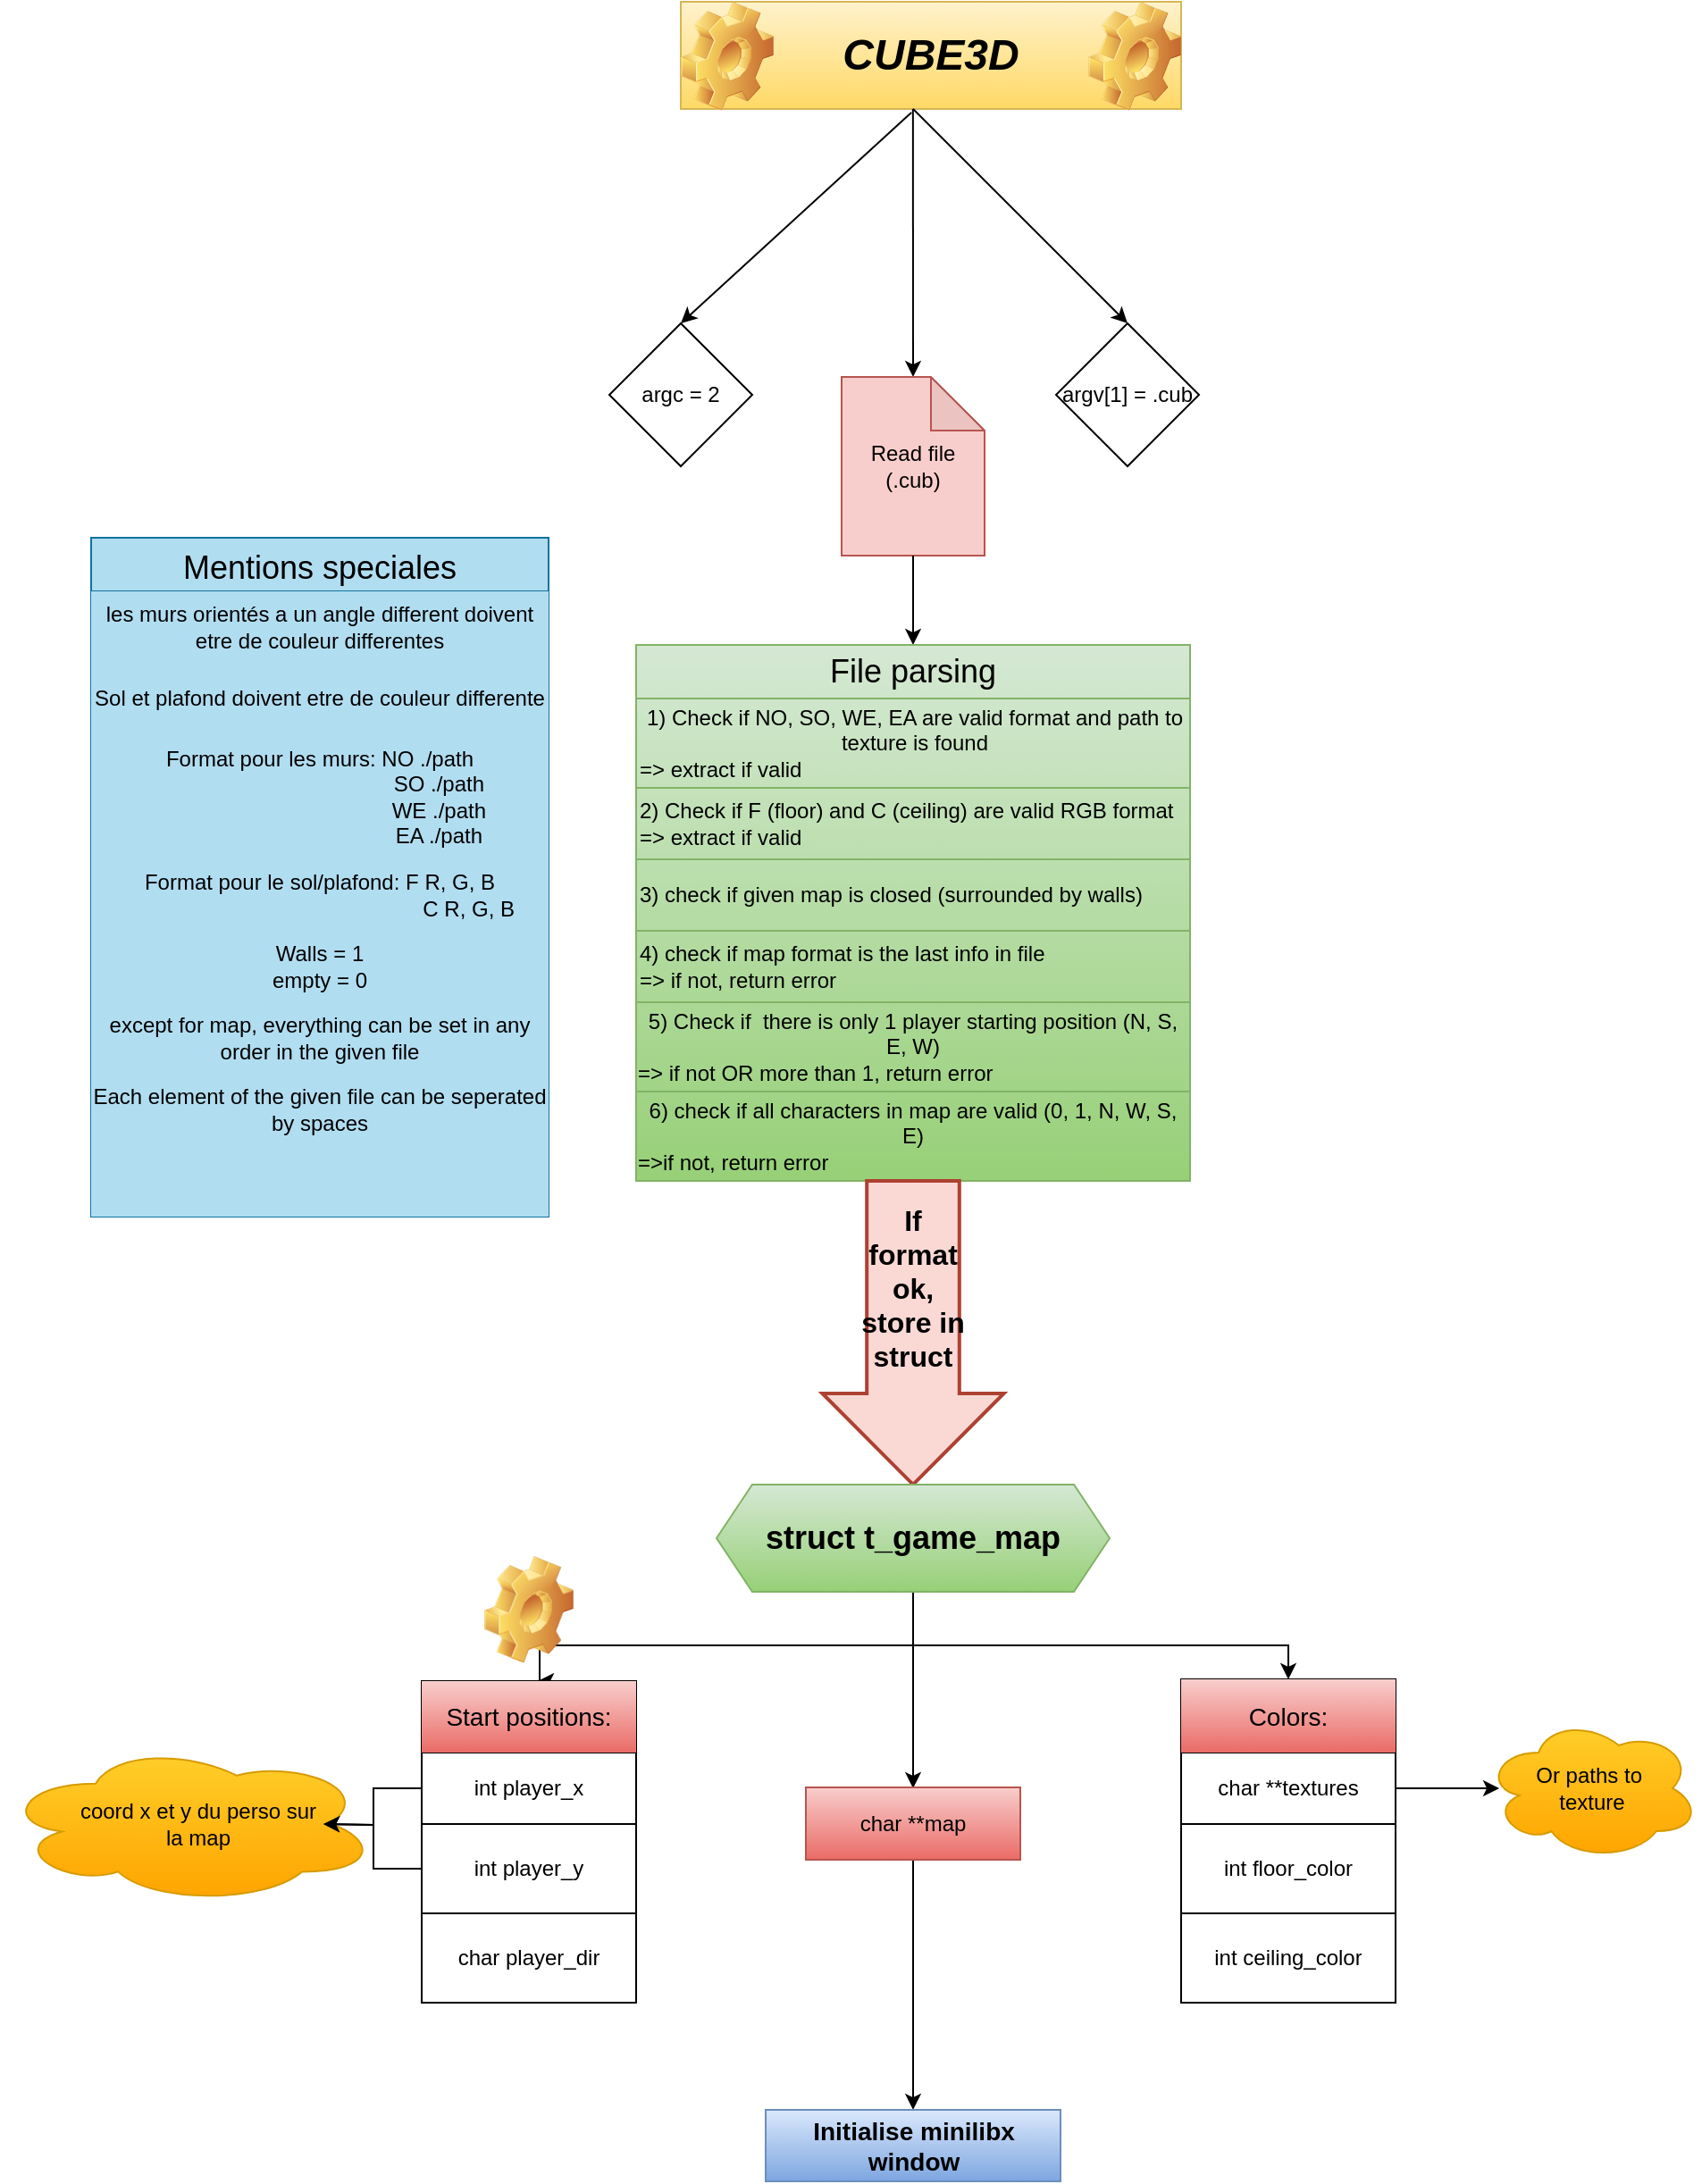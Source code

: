 <mxfile version="24.7.17">
  <diagram id="C5RBs43oDa-KdzZeNtuy" name="Page-1">
    <mxGraphModel dx="1610" dy="772" grid="1" gridSize="10" guides="1" tooltips="1" connect="1" arrows="1" fold="1" page="1" pageScale="1" pageWidth="827" pageHeight="1169" math="0" shadow="0">
      <root>
        <mxCell id="WIyWlLk6GJQsqaUBKTNV-0" />
        <mxCell id="WIyWlLk6GJQsqaUBKTNV-1" parent="WIyWlLk6GJQsqaUBKTNV-0" />
        <mxCell id="OwLBfhKMYD_WV79u5KOc-154" value="" style="ellipse;shape=cloud;whiteSpace=wrap;html=1;fillColor=#ffcd28;gradientColor=#ffa500;strokeColor=#d79b00;" vertex="1" parent="WIyWlLk6GJQsqaUBKTNV-1">
          <mxGeometry x="-110" y="1014.88" width="210" height="89.76" as="geometry" />
        </mxCell>
        <mxCell id="OwLBfhKMYD_WV79u5KOc-5" value="&lt;b&gt;&lt;font style=&quot;font-size: 24px;&quot;&gt;&lt;i&gt;CUBE3D&lt;/i&gt;&lt;/font&gt;&lt;/b&gt;" style="text;html=1;align=center;verticalAlign=middle;whiteSpace=wrap;rounded=0;fillColor=#fff2cc;strokeColor=#d6b656;gradientColor=#ffd966;" vertex="1" parent="WIyWlLk6GJQsqaUBKTNV-1">
          <mxGeometry x="270" y="40" width="280" height="60" as="geometry" />
        </mxCell>
        <mxCell id="OwLBfhKMYD_WV79u5KOc-6" value="" style="shape=image;html=1;verticalLabelPosition=bottom;verticalAlign=top;imageAspect=1;aspect=fixed;image=img/clipart/Gear_128x128.png" vertex="1" parent="WIyWlLk6GJQsqaUBKTNV-1">
          <mxGeometry x="270" y="40" width="52" height="61" as="geometry" />
        </mxCell>
        <mxCell id="OwLBfhKMYD_WV79u5KOc-7" value="" style="shape=image;html=1;verticalLabelPosition=bottom;verticalAlign=top;imageAspect=1;aspect=fixed;image=img/clipart/Gear_128x128.png" vertex="1" parent="WIyWlLk6GJQsqaUBKTNV-1">
          <mxGeometry x="498" y="40" width="52" height="61" as="geometry" />
        </mxCell>
        <mxCell id="OwLBfhKMYD_WV79u5KOc-13" value="" style="endArrow=classic;html=1;rounded=0;exitX=0.461;exitY=1.033;exitDx=0;exitDy=0;entryX=0.5;entryY=0;entryDx=0;entryDy=0;exitPerimeter=0;" edge="1" parent="WIyWlLk6GJQsqaUBKTNV-1" source="OwLBfhKMYD_WV79u5KOc-5" target="OwLBfhKMYD_WV79u5KOc-15">
          <mxGeometry width="50" height="50" relative="1" as="geometry">
            <mxPoint x="400" y="170" as="sourcePoint" />
            <mxPoint x="267" y="220" as="targetPoint" />
          </mxGeometry>
        </mxCell>
        <mxCell id="OwLBfhKMYD_WV79u5KOc-15" value="argc = 2" style="rhombus;whiteSpace=wrap;html=1;" vertex="1" parent="WIyWlLk6GJQsqaUBKTNV-1">
          <mxGeometry x="230" y="220" width="80" height="80" as="geometry" />
        </mxCell>
        <mxCell id="OwLBfhKMYD_WV79u5KOc-17" value="argv[1] = .cub" style="rhombus;whiteSpace=wrap;html=1;" vertex="1" parent="WIyWlLk6GJQsqaUBKTNV-1">
          <mxGeometry x="480" y="220" width="80" height="80" as="geometry" />
        </mxCell>
        <mxCell id="OwLBfhKMYD_WV79u5KOc-18" value="" style="endArrow=classic;html=1;rounded=0;exitX=0.464;exitY=1;exitDx=0;exitDy=0;entryX=0.5;entryY=0;entryDx=0;entryDy=0;exitPerimeter=0;" edge="1" parent="WIyWlLk6GJQsqaUBKTNV-1" source="OwLBfhKMYD_WV79u5KOc-5">
          <mxGeometry width="50" height="50" relative="1" as="geometry">
            <mxPoint x="400" y="170" as="sourcePoint" />
            <mxPoint x="400" y="250" as="targetPoint" />
          </mxGeometry>
        </mxCell>
        <mxCell id="OwLBfhKMYD_WV79u5KOc-19" value="" style="endArrow=classic;html=1;rounded=0;entryX=0.5;entryY=0;entryDx=0;entryDy=0;" edge="1" parent="WIyWlLk6GJQsqaUBKTNV-1" target="OwLBfhKMYD_WV79u5KOc-17">
          <mxGeometry width="50" height="50" relative="1" as="geometry">
            <mxPoint x="400" y="100" as="sourcePoint" />
            <mxPoint x="410" y="260" as="targetPoint" />
          </mxGeometry>
        </mxCell>
        <mxCell id="OwLBfhKMYD_WV79u5KOc-20" value="&lt;div&gt;Read file&lt;/div&gt;&lt;div&gt;(.cub)&lt;br&gt;&lt;/div&gt;" style="shape=note;whiteSpace=wrap;html=1;backgroundOutline=1;darkOpacity=0.05;fillColor=#f8cecc;strokeColor=#b85450;" vertex="1" parent="WIyWlLk6GJQsqaUBKTNV-1">
          <mxGeometry x="360" y="250" width="80" height="100" as="geometry" />
        </mxCell>
        <mxCell id="OwLBfhKMYD_WV79u5KOc-21" value="" style="endArrow=classic;html=1;rounded=0;exitX=0.5;exitY=1;exitDx=0;exitDy=0;exitPerimeter=0;" edge="1" parent="WIyWlLk6GJQsqaUBKTNV-1" source="OwLBfhKMYD_WV79u5KOc-20">
          <mxGeometry width="50" height="50" relative="1" as="geometry">
            <mxPoint x="420" y="460" as="sourcePoint" />
            <mxPoint x="400" y="400" as="targetPoint" />
          </mxGeometry>
        </mxCell>
        <mxCell id="OwLBfhKMYD_WV79u5KOc-33" value="" style="shape=table;startSize=0;container=1;collapsible=0;childLayout=tableLayout;fillColor=#d5e8d4;gradientColor=#97d077;strokeColor=#82b366;" vertex="1" parent="WIyWlLk6GJQsqaUBKTNV-1">
          <mxGeometry x="245" y="400" width="310" height="300" as="geometry" />
        </mxCell>
        <mxCell id="OwLBfhKMYD_WV79u5KOc-34" value="" style="shape=tableRow;horizontal=0;startSize=0;swimlaneHead=0;swimlaneBody=0;strokeColor=inherit;top=0;left=0;bottom=0;right=0;collapsible=0;dropTarget=0;fillColor=none;points=[[0,0.5],[1,0.5]];portConstraint=eastwest;" vertex="1" parent="OwLBfhKMYD_WV79u5KOc-33">
          <mxGeometry width="310" height="30" as="geometry" />
        </mxCell>
        <mxCell id="OwLBfhKMYD_WV79u5KOc-35" value="&lt;font style=&quot;font-size: 18px;&quot;&gt;File parsing&lt;br&gt;&lt;/font&gt;" style="shape=partialRectangle;html=1;whiteSpace=wrap;connectable=0;strokeColor=inherit;overflow=hidden;fillColor=none;top=0;left=0;bottom=0;right=0;pointerEvents=1;" vertex="1" parent="OwLBfhKMYD_WV79u5KOc-34">
          <mxGeometry width="310" height="30" as="geometry">
            <mxRectangle width="310" height="30" as="alternateBounds" />
          </mxGeometry>
        </mxCell>
        <mxCell id="OwLBfhKMYD_WV79u5KOc-36" value="" style="shape=tableRow;horizontal=0;startSize=0;swimlaneHead=0;swimlaneBody=0;strokeColor=inherit;top=0;left=0;bottom=0;right=0;collapsible=0;dropTarget=0;fillColor=none;points=[[0,0.5],[1,0.5]];portConstraint=eastwest;" vertex="1" parent="OwLBfhKMYD_WV79u5KOc-33">
          <mxGeometry y="30" width="310" height="50" as="geometry" />
        </mxCell>
        <mxCell id="OwLBfhKMYD_WV79u5KOc-37" value="&lt;div align=&quot;center&quot;&gt;1) Check if NO, SO, WE, EA are valid format and path to texture is found&lt;br&gt;&lt;/div&gt;&lt;div align=&quot;justify&quot;&gt;=&amp;gt; extract if valid&lt;br&gt;&lt;/div&gt;" style="shape=partialRectangle;html=1;whiteSpace=wrap;connectable=0;strokeColor=inherit;overflow=hidden;fillColor=none;top=0;left=0;bottom=0;right=0;pointerEvents=1;align=left;" vertex="1" parent="OwLBfhKMYD_WV79u5KOc-36">
          <mxGeometry width="310" height="50" as="geometry">
            <mxRectangle width="310" height="50" as="alternateBounds" />
          </mxGeometry>
        </mxCell>
        <mxCell id="OwLBfhKMYD_WV79u5KOc-38" value="" style="shape=tableRow;horizontal=0;startSize=0;swimlaneHead=0;swimlaneBody=0;strokeColor=inherit;top=0;left=0;bottom=0;right=0;collapsible=0;dropTarget=0;fillColor=none;points=[[0,0.5],[1,0.5]];portConstraint=eastwest;" vertex="1" parent="OwLBfhKMYD_WV79u5KOc-33">
          <mxGeometry y="80" width="310" height="40" as="geometry" />
        </mxCell>
        <mxCell id="OwLBfhKMYD_WV79u5KOc-39" value="&lt;div align=&quot;left&quot;&gt;2) Check if F (floor) and C (ceiling) are valid RGB format&lt;/div&gt;&lt;div align=&quot;left&quot;&gt;=&amp;gt; extract if valid&lt;br&gt;&lt;/div&gt;" style="shape=partialRectangle;html=1;whiteSpace=wrap;connectable=0;strokeColor=inherit;overflow=hidden;fillColor=none;top=0;left=0;bottom=0;right=0;pointerEvents=1;align=left;" vertex="1" parent="OwLBfhKMYD_WV79u5KOc-38">
          <mxGeometry width="310" height="40" as="geometry">
            <mxRectangle width="310" height="40" as="alternateBounds" />
          </mxGeometry>
        </mxCell>
        <mxCell id="OwLBfhKMYD_WV79u5KOc-40" value="" style="shape=tableRow;horizontal=0;startSize=0;swimlaneHead=0;swimlaneBody=0;strokeColor=inherit;top=0;left=0;bottom=0;right=0;collapsible=0;dropTarget=0;fillColor=none;points=[[0,0.5],[1,0.5]];portConstraint=eastwest;" vertex="1" parent="OwLBfhKMYD_WV79u5KOc-33">
          <mxGeometry y="120" width="310" height="40" as="geometry" />
        </mxCell>
        <mxCell id="OwLBfhKMYD_WV79u5KOc-41" value="&lt;div align=&quot;left&quot;&gt;3) check if given map is closed (surrounded by walls)&lt;br&gt;&lt;/div&gt;" style="shape=partialRectangle;html=1;whiteSpace=wrap;connectable=0;strokeColor=inherit;overflow=hidden;fillColor=none;top=0;left=0;bottom=0;right=0;pointerEvents=1;align=left;" vertex="1" parent="OwLBfhKMYD_WV79u5KOc-40">
          <mxGeometry width="310" height="40" as="geometry">
            <mxRectangle width="310" height="40" as="alternateBounds" />
          </mxGeometry>
        </mxCell>
        <mxCell id="OwLBfhKMYD_WV79u5KOc-42" value="" style="shape=tableRow;horizontal=0;startSize=0;swimlaneHead=0;swimlaneBody=0;strokeColor=inherit;top=0;left=0;bottom=0;right=0;collapsible=0;dropTarget=0;fillColor=none;points=[[0,0.5],[1,0.5]];portConstraint=eastwest;" vertex="1" parent="OwLBfhKMYD_WV79u5KOc-33">
          <mxGeometry y="160" width="310" height="40" as="geometry" />
        </mxCell>
        <mxCell id="OwLBfhKMYD_WV79u5KOc-43" value="&lt;div align=&quot;left&quot;&gt;4) check if map format is the last info in file&lt;/div&gt;&lt;div align=&quot;left&quot;&gt;=&amp;gt; if not, return error&lt;br&gt;&lt;/div&gt;" style="shape=partialRectangle;html=1;whiteSpace=wrap;connectable=0;strokeColor=inherit;overflow=hidden;fillColor=none;top=0;left=0;bottom=0;right=0;pointerEvents=1;align=left;" vertex="1" parent="OwLBfhKMYD_WV79u5KOc-42">
          <mxGeometry width="310" height="40" as="geometry">
            <mxRectangle width="310" height="40" as="alternateBounds" />
          </mxGeometry>
        </mxCell>
        <mxCell id="OwLBfhKMYD_WV79u5KOc-44" value="" style="shape=tableRow;horizontal=0;startSize=0;swimlaneHead=0;swimlaneBody=0;strokeColor=inherit;top=0;left=0;bottom=0;right=0;collapsible=0;dropTarget=0;fillColor=none;points=[[0,0.5],[1,0.5]];portConstraint=eastwest;" vertex="1" parent="OwLBfhKMYD_WV79u5KOc-33">
          <mxGeometry y="200" width="310" height="50" as="geometry" />
        </mxCell>
        <mxCell id="OwLBfhKMYD_WV79u5KOc-45" value="&lt;div&gt;5) Check if&amp;nbsp; there is only 1 player starting position (N, S, E, W)&lt;/div&gt;&lt;div align=&quot;left&quot;&gt;=&amp;gt; if not OR more than 1, return error&lt;br&gt; &lt;/div&gt;" style="shape=partialRectangle;html=1;whiteSpace=wrap;connectable=0;strokeColor=inherit;overflow=hidden;fillColor=none;top=0;left=0;bottom=0;right=0;pointerEvents=1;" vertex="1" parent="OwLBfhKMYD_WV79u5KOc-44">
          <mxGeometry width="310" height="50" as="geometry">
            <mxRectangle width="310" height="50" as="alternateBounds" />
          </mxGeometry>
        </mxCell>
        <mxCell id="OwLBfhKMYD_WV79u5KOc-46" value="" style="shape=tableRow;horizontal=0;startSize=0;swimlaneHead=0;swimlaneBody=0;strokeColor=inherit;top=0;left=0;bottom=0;right=0;collapsible=0;dropTarget=0;fillColor=none;points=[[0,0.5],[1,0.5]];portConstraint=eastwest;" vertex="1" parent="OwLBfhKMYD_WV79u5KOc-33">
          <mxGeometry y="250" width="310" height="50" as="geometry" />
        </mxCell>
        <mxCell id="OwLBfhKMYD_WV79u5KOc-47" value="&lt;div&gt;6) check if all characters in map are valid (0, 1, N, W, S, E)&lt;/div&gt;&lt;div align=&quot;left&quot;&gt;=&amp;gt;if not, return error&lt;br&gt;&lt;/div&gt;" style="shape=partialRectangle;html=1;whiteSpace=wrap;connectable=0;strokeColor=inherit;overflow=hidden;fillColor=none;top=0;left=0;bottom=0;right=0;pointerEvents=1;" vertex="1" parent="OwLBfhKMYD_WV79u5KOc-46">
          <mxGeometry width="310" height="50" as="geometry">
            <mxRectangle width="310" height="50" as="alternateBounds" />
          </mxGeometry>
        </mxCell>
        <mxCell id="OwLBfhKMYD_WV79u5KOc-50" value="" style="verticalLabelPosition=bottom;verticalAlign=top;html=1;strokeWidth=2;shape=mxgraph.arrows2.arrow;dy=0.49;dx=51;notch=0;direction=south;fillColor=#fad9d5;strokeColor=#ae4132;" vertex="1" parent="WIyWlLk6GJQsqaUBKTNV-1">
          <mxGeometry x="349.22" y="700" width="101.56" height="170" as="geometry" />
        </mxCell>
        <mxCell id="OwLBfhKMYD_WV79u5KOc-51" value="&lt;b&gt;&lt;font style=&quot;font-size: 16px;&quot;&gt;If format ok, store in struct&lt;br&gt;&lt;/font&gt;&lt;/b&gt;" style="text;html=1;align=center;verticalAlign=middle;whiteSpace=wrap;rounded=0;" vertex="1" parent="WIyWlLk6GJQsqaUBKTNV-1">
          <mxGeometry x="370" y="720" width="60" height="80" as="geometry" />
        </mxCell>
        <mxCell id="OwLBfhKMYD_WV79u5KOc-93" value="Mentions speciales" style="shape=table;startSize=30;container=1;collapsible=0;childLayout=tableLayout;fontSize=18;fillColor=#b1ddf0;strokeColor=#10739e;" vertex="1" parent="WIyWlLk6GJQsqaUBKTNV-1">
          <mxGeometry x="-60" y="340" width="256" height="380" as="geometry" />
        </mxCell>
        <mxCell id="OwLBfhKMYD_WV79u5KOc-94" value="" style="shape=tableRow;horizontal=0;startSize=0;swimlaneHead=0;swimlaneBody=0;strokeColor=inherit;top=0;left=0;bottom=0;right=0;collapsible=0;dropTarget=0;fillColor=none;points=[[0,0.5],[1,0.5]];portConstraint=eastwest;" vertex="1" parent="OwLBfhKMYD_WV79u5KOc-93">
          <mxGeometry y="30" width="256" height="40" as="geometry" />
        </mxCell>
        <mxCell id="OwLBfhKMYD_WV79u5KOc-95" value="les murs orientés a un angle different doivent etre de couleur differentes" style="shape=partialRectangle;html=1;whiteSpace=wrap;connectable=0;strokeColor=#10739e;overflow=hidden;fillColor=#b1ddf0;top=0;left=0;bottom=0;right=0;pointerEvents=1;" vertex="1" parent="OwLBfhKMYD_WV79u5KOc-94">
          <mxGeometry width="256" height="40" as="geometry">
            <mxRectangle width="256" height="40" as="alternateBounds" />
          </mxGeometry>
        </mxCell>
        <mxCell id="OwLBfhKMYD_WV79u5KOc-96" value="" style="shape=tableRow;horizontal=0;startSize=0;swimlaneHead=0;swimlaneBody=0;strokeColor=inherit;top=0;left=0;bottom=0;right=0;collapsible=0;dropTarget=0;fillColor=none;points=[[0,0.5],[1,0.5]];portConstraint=eastwest;" vertex="1" parent="OwLBfhKMYD_WV79u5KOc-93">
          <mxGeometry y="70" width="256" height="40" as="geometry" />
        </mxCell>
        <mxCell id="OwLBfhKMYD_WV79u5KOc-97" value="Sol et plafond doivent etre de couleur differente" style="shape=partialRectangle;html=1;whiteSpace=wrap;connectable=0;strokeColor=#10739e;overflow=hidden;fillColor=#b1ddf0;top=0;left=0;bottom=0;right=0;pointerEvents=1;" vertex="1" parent="OwLBfhKMYD_WV79u5KOc-96">
          <mxGeometry width="256" height="40" as="geometry">
            <mxRectangle width="256" height="40" as="alternateBounds" />
          </mxGeometry>
        </mxCell>
        <mxCell id="OwLBfhKMYD_WV79u5KOc-98" value="" style="shape=tableRow;horizontal=0;startSize=0;swimlaneHead=0;swimlaneBody=0;strokeColor=inherit;top=0;left=0;bottom=0;right=0;collapsible=0;dropTarget=0;fillColor=none;points=[[0,0.5],[1,0.5]];portConstraint=eastwest;" vertex="1" parent="OwLBfhKMYD_WV79u5KOc-93">
          <mxGeometry y="110" width="256" height="70" as="geometry" />
        </mxCell>
        <mxCell id="OwLBfhKMYD_WV79u5KOc-99" value="&lt;div&gt;Format pour les murs: NO ./path&lt;/div&gt;&lt;div&gt;&lt;span style=&quot;white-space: pre;&quot;&gt;&#x9;&lt;/span&gt;&lt;span style=&quot;white-space: pre;&quot;&gt;&#x9;&lt;/span&gt;&lt;span style=&quot;white-space: pre;&quot;&gt;&#x9;&lt;/span&gt;&amp;nbsp;&amp;nbsp;&amp;nbsp;&amp;nbsp;&amp;nbsp; &lt;span style=&quot;white-space: pre;&quot;&gt;&#x9;&lt;/span&gt;&lt;span style=&quot;white-space: pre;&quot;&gt;&#x9;&lt;/span&gt;SO ./path&lt;/div&gt;&lt;div&gt;&lt;span style=&quot;white-space: pre;&quot;&gt;&#x9;&lt;/span&gt;&lt;span style=&quot;white-space: pre;&quot;&gt;&#x9;&lt;/span&gt;&lt;span style=&quot;white-space: pre;&quot;&gt;&#x9;&lt;/span&gt;&lt;span style=&quot;white-space: pre;&quot;&gt;&#x9;&lt;/span&gt;&lt;span style=&quot;white-space: pre;&quot;&gt;&#x9;&lt;/span&gt;WE ./path&lt;/div&gt;&lt;div&gt;&lt;span style=&quot;white-space: pre;&quot;&gt;&#x9;&lt;/span&gt;&lt;span style=&quot;white-space: pre;&quot;&gt;&#x9;&lt;/span&gt;&lt;span style=&quot;white-space: pre;&quot;&gt;&#x9;&lt;span style=&quot;white-space: pre;&quot;&gt;&#x9;&lt;/span&gt;&lt;span style=&quot;white-space: pre;&quot;&gt;&#x9;&lt;/span&gt;&lt;/span&gt;EA ./path&lt;br&gt;&lt;/div&gt;" style="shape=partialRectangle;html=1;whiteSpace=wrap;connectable=0;strokeColor=#10739e;overflow=hidden;fillColor=#b1ddf0;top=0;left=0;bottom=0;right=0;pointerEvents=1;" vertex="1" parent="OwLBfhKMYD_WV79u5KOc-98">
          <mxGeometry width="256" height="70" as="geometry">
            <mxRectangle width="256" height="70" as="alternateBounds" />
          </mxGeometry>
        </mxCell>
        <mxCell id="OwLBfhKMYD_WV79u5KOc-100" value="" style="shape=tableRow;horizontal=0;startSize=0;swimlaneHead=0;swimlaneBody=0;strokeColor=inherit;top=0;left=0;bottom=0;right=0;collapsible=0;dropTarget=0;fillColor=none;points=[[0,0.5],[1,0.5]];portConstraint=eastwest;" vertex="1" parent="OwLBfhKMYD_WV79u5KOc-93">
          <mxGeometry y="180" width="256" height="40" as="geometry" />
        </mxCell>
        <mxCell id="OwLBfhKMYD_WV79u5KOc-101" value="&lt;div&gt;Format pour le sol/plafond: F R, G, B&lt;/div&gt;&lt;div&gt;&lt;span style=&quot;white-space: pre;&quot;&gt;&#x9;&lt;/span&gt;&lt;span style=&quot;white-space: pre;&quot;&gt;&#x9;&lt;/span&gt;&lt;span style=&quot;white-space: pre;&quot;&gt;&#x9;&lt;/span&gt;&lt;span style=&quot;white-space: pre;&quot;&gt;&#x9;&lt;/span&gt;&lt;span style=&quot;white-space: pre;&quot;&gt;&#x9;&lt;/span&gt;&lt;span style=&quot;white-space: pre;&quot;&gt;&#x9;&lt;/span&gt;&amp;nbsp; C R, G, B&lt;br&gt;&lt;/div&gt;" style="shape=partialRectangle;html=1;whiteSpace=wrap;connectable=0;strokeColor=#10739e;overflow=hidden;fillColor=#b1ddf0;top=0;left=0;bottom=0;right=0;pointerEvents=1;" vertex="1" parent="OwLBfhKMYD_WV79u5KOc-100">
          <mxGeometry width="256" height="40" as="geometry">
            <mxRectangle width="256" height="40" as="alternateBounds" />
          </mxGeometry>
        </mxCell>
        <mxCell id="OwLBfhKMYD_WV79u5KOc-102" value="" style="shape=tableRow;horizontal=0;startSize=0;swimlaneHead=0;swimlaneBody=0;strokeColor=inherit;top=0;left=0;bottom=0;right=0;collapsible=0;dropTarget=0;fillColor=none;points=[[0,0.5],[1,0.5]];portConstraint=eastwest;" vertex="1" parent="OwLBfhKMYD_WV79u5KOc-93">
          <mxGeometry y="220" width="256" height="40" as="geometry" />
        </mxCell>
        <mxCell id="OwLBfhKMYD_WV79u5KOc-103" value="&lt;div&gt;Walls = 1&lt;/div&gt;&lt;div&gt;empty = 0&lt;br&gt;&lt;/div&gt;" style="shape=partialRectangle;html=1;whiteSpace=wrap;connectable=0;strokeColor=#10739e;overflow=hidden;fillColor=#b1ddf0;top=0;left=0;bottom=0;right=0;pointerEvents=1;" vertex="1" parent="OwLBfhKMYD_WV79u5KOc-102">
          <mxGeometry width="256" height="40" as="geometry">
            <mxRectangle width="256" height="40" as="alternateBounds" />
          </mxGeometry>
        </mxCell>
        <mxCell id="OwLBfhKMYD_WV79u5KOc-104" value="" style="shape=tableRow;horizontal=0;startSize=0;swimlaneHead=0;swimlaneBody=0;strokeColor=inherit;top=0;left=0;bottom=0;right=0;collapsible=0;dropTarget=0;fillColor=none;points=[[0,0.5],[1,0.5]];portConstraint=eastwest;" vertex="1" parent="OwLBfhKMYD_WV79u5KOc-93">
          <mxGeometry y="260" width="256" height="40" as="geometry" />
        </mxCell>
        <mxCell id="OwLBfhKMYD_WV79u5KOc-105" value="except for map, everything can be set in any order in the given file" style="shape=partialRectangle;html=1;whiteSpace=wrap;connectable=0;strokeColor=#10739e;overflow=hidden;fillColor=#b1ddf0;top=0;left=0;bottom=0;right=0;pointerEvents=1;" vertex="1" parent="OwLBfhKMYD_WV79u5KOc-104">
          <mxGeometry width="256" height="40" as="geometry">
            <mxRectangle width="256" height="40" as="alternateBounds" />
          </mxGeometry>
        </mxCell>
        <mxCell id="OwLBfhKMYD_WV79u5KOc-106" value="" style="shape=tableRow;horizontal=0;startSize=0;swimlaneHead=0;swimlaneBody=0;strokeColor=inherit;top=0;left=0;bottom=0;right=0;collapsible=0;dropTarget=0;fillColor=none;points=[[0,0.5],[1,0.5]];portConstraint=eastwest;" vertex="1" parent="OwLBfhKMYD_WV79u5KOc-93">
          <mxGeometry y="300" width="256" height="40" as="geometry" />
        </mxCell>
        <mxCell id="OwLBfhKMYD_WV79u5KOc-107" value="Each element of the given file can be seperated by spaces" style="shape=partialRectangle;html=1;whiteSpace=wrap;connectable=0;strokeColor=#10739e;overflow=hidden;fillColor=#b1ddf0;top=0;left=0;bottom=0;right=0;pointerEvents=1;" vertex="1" parent="OwLBfhKMYD_WV79u5KOc-106">
          <mxGeometry width="256" height="40" as="geometry">
            <mxRectangle width="256" height="40" as="alternateBounds" />
          </mxGeometry>
        </mxCell>
        <mxCell id="OwLBfhKMYD_WV79u5KOc-108" value="" style="shape=tableRow;horizontal=0;startSize=0;swimlaneHead=0;swimlaneBody=0;strokeColor=inherit;top=0;left=0;bottom=0;right=0;collapsible=0;dropTarget=0;fillColor=none;points=[[0,0.5],[1,0.5]];portConstraint=eastwest;" vertex="1" parent="OwLBfhKMYD_WV79u5KOc-93">
          <mxGeometry y="340" width="256" height="40" as="geometry" />
        </mxCell>
        <mxCell id="OwLBfhKMYD_WV79u5KOc-109" value="" style="shape=partialRectangle;html=1;whiteSpace=wrap;connectable=0;strokeColor=#10739e;overflow=hidden;fillColor=#b1ddf0;top=0;left=0;bottom=0;right=0;pointerEvents=1;" vertex="1" parent="OwLBfhKMYD_WV79u5KOc-108">
          <mxGeometry width="256" height="40" as="geometry">
            <mxRectangle width="256" height="40" as="alternateBounds" />
          </mxGeometry>
        </mxCell>
        <mxCell id="OwLBfhKMYD_WV79u5KOc-113" style="edgeStyle=orthogonalEdgeStyle;rounded=0;orthogonalLoop=1;jettySize=auto;html=1;exitX=0.5;exitY=1;exitDx=0;exitDy=0;" edge="1" parent="WIyWlLk6GJQsqaUBKTNV-1" source="OwLBfhKMYD_WV79u5KOc-112">
          <mxGeometry relative="1" as="geometry">
            <mxPoint x="190" y="980" as="targetPoint" />
            <Array as="points">
              <mxPoint x="400" y="960" />
              <mxPoint x="191" y="960" />
            </Array>
          </mxGeometry>
        </mxCell>
        <mxCell id="OwLBfhKMYD_WV79u5KOc-148" style="edgeStyle=orthogonalEdgeStyle;rounded=0;orthogonalLoop=1;jettySize=auto;html=1;exitX=0.5;exitY=1;exitDx=0;exitDy=0;" edge="1" parent="WIyWlLk6GJQsqaUBKTNV-1" source="OwLBfhKMYD_WV79u5KOc-112" target="OwLBfhKMYD_WV79u5KOc-139">
          <mxGeometry relative="1" as="geometry">
            <Array as="points">
              <mxPoint x="400" y="960" />
              <mxPoint x="610" y="960" />
            </Array>
          </mxGeometry>
        </mxCell>
        <mxCell id="OwLBfhKMYD_WV79u5KOc-149" style="edgeStyle=orthogonalEdgeStyle;rounded=0;orthogonalLoop=1;jettySize=auto;html=1;exitX=0.5;exitY=1;exitDx=0;exitDy=0;" edge="1" parent="WIyWlLk6GJQsqaUBKTNV-1" source="OwLBfhKMYD_WV79u5KOc-112">
          <mxGeometry relative="1" as="geometry">
            <mxPoint x="400" y="1040" as="targetPoint" />
          </mxGeometry>
        </mxCell>
        <mxCell id="OwLBfhKMYD_WV79u5KOc-112" value="&lt;font style=&quot;font-size: 18px;&quot;&gt;&lt;b&gt;struct t_game_map&lt;/b&gt;&lt;/font&gt;" style="shape=hexagon;perimeter=hexagonPerimeter2;whiteSpace=wrap;html=1;fixedSize=1;fillColor=#d5e8d4;gradientColor=#97d077;strokeColor=#82b366;" vertex="1" parent="WIyWlLk6GJQsqaUBKTNV-1">
          <mxGeometry x="290" y="870" width="220" height="60" as="geometry" />
        </mxCell>
        <mxCell id="OwLBfhKMYD_WV79u5KOc-115" value="" style="shape=table;startSize=0;container=1;collapsible=0;childLayout=tableLayout;" vertex="1" parent="WIyWlLk6GJQsqaUBKTNV-1">
          <mxGeometry x="125" y="980" width="120" height="180" as="geometry" />
        </mxCell>
        <mxCell id="OwLBfhKMYD_WV79u5KOc-116" value="" style="shape=tableRow;horizontal=0;startSize=0;swimlaneHead=0;swimlaneBody=0;strokeColor=inherit;top=0;left=0;bottom=0;right=0;collapsible=0;dropTarget=0;fillColor=none;points=[[0,0.5],[1,0.5]];portConstraint=eastwest;" vertex="1" parent="OwLBfhKMYD_WV79u5KOc-115">
          <mxGeometry width="120" height="40" as="geometry" />
        </mxCell>
        <mxCell id="OwLBfhKMYD_WV79u5KOc-117" value="&lt;font style=&quot;font-size: 14px;&quot;&gt;Start positions:&lt;br&gt;&lt;/font&gt;" style="shape=partialRectangle;html=1;whiteSpace=wrap;connectable=0;strokeColor=#b85450;overflow=hidden;fillColor=#f8cecc;top=0;left=0;bottom=0;right=0;pointerEvents=1;gradientColor=#ea6b66;" vertex="1" parent="OwLBfhKMYD_WV79u5KOc-116">
          <mxGeometry width="120" height="40" as="geometry">
            <mxRectangle width="120" height="40" as="alternateBounds" />
          </mxGeometry>
        </mxCell>
        <mxCell id="OwLBfhKMYD_WV79u5KOc-118" value="" style="shape=tableRow;horizontal=0;startSize=0;swimlaneHead=0;swimlaneBody=0;strokeColor=inherit;top=0;left=0;bottom=0;right=0;collapsible=0;dropTarget=0;fillColor=none;points=[[0,0.5],[1,0.5]];portConstraint=eastwest;" vertex="1" parent="OwLBfhKMYD_WV79u5KOc-115">
          <mxGeometry y="40" width="120" height="40" as="geometry" />
        </mxCell>
        <mxCell id="OwLBfhKMYD_WV79u5KOc-119" value="int player_x" style="shape=partialRectangle;html=1;whiteSpace=wrap;connectable=0;strokeColor=inherit;overflow=hidden;fillColor=none;top=0;left=0;bottom=0;right=0;pointerEvents=1;" vertex="1" parent="OwLBfhKMYD_WV79u5KOc-118">
          <mxGeometry width="120" height="40" as="geometry">
            <mxRectangle width="120" height="40" as="alternateBounds" />
          </mxGeometry>
        </mxCell>
        <mxCell id="OwLBfhKMYD_WV79u5KOc-120" value="" style="shape=tableRow;horizontal=0;startSize=0;swimlaneHead=0;swimlaneBody=0;strokeColor=inherit;top=0;left=0;bottom=0;right=0;collapsible=0;dropTarget=0;fillColor=none;points=[[0,0.5],[1,0.5]];portConstraint=eastwest;" vertex="1" parent="OwLBfhKMYD_WV79u5KOc-115">
          <mxGeometry y="80" width="120" height="50" as="geometry" />
        </mxCell>
        <mxCell id="OwLBfhKMYD_WV79u5KOc-121" value="int player_y" style="shape=partialRectangle;html=1;whiteSpace=wrap;connectable=0;strokeColor=inherit;overflow=hidden;fillColor=none;top=0;left=0;bottom=0;right=0;pointerEvents=1;" vertex="1" parent="OwLBfhKMYD_WV79u5KOc-120">
          <mxGeometry width="120" height="50" as="geometry">
            <mxRectangle width="120" height="50" as="alternateBounds" />
          </mxGeometry>
        </mxCell>
        <mxCell id="OwLBfhKMYD_WV79u5KOc-129" value="" style="shape=tableRow;horizontal=0;startSize=0;swimlaneHead=0;swimlaneBody=0;strokeColor=inherit;top=0;left=0;bottom=0;right=0;collapsible=0;dropTarget=0;fillColor=none;points=[[0,0.5],[1,0.5]];portConstraint=eastwest;" vertex="1" parent="OwLBfhKMYD_WV79u5KOc-115">
          <mxGeometry y="130" width="120" height="50" as="geometry" />
        </mxCell>
        <mxCell id="OwLBfhKMYD_WV79u5KOc-130" value="char player_dir" style="shape=partialRectangle;html=1;whiteSpace=wrap;connectable=0;strokeColor=inherit;overflow=hidden;fillColor=none;top=0;left=0;bottom=0;right=0;pointerEvents=1;" vertex="1" parent="OwLBfhKMYD_WV79u5KOc-129">
          <mxGeometry width="120" height="50" as="geometry">
            <mxRectangle width="120" height="50" as="alternateBounds" />
          </mxGeometry>
        </mxCell>
        <mxCell id="OwLBfhKMYD_WV79u5KOc-139" value="" style="shape=table;startSize=0;container=1;collapsible=0;childLayout=tableLayout;" vertex="1" parent="WIyWlLk6GJQsqaUBKTNV-1">
          <mxGeometry x="550" y="979" width="120" height="181" as="geometry" />
        </mxCell>
        <mxCell id="OwLBfhKMYD_WV79u5KOc-140" value="" style="shape=tableRow;horizontal=0;startSize=0;swimlaneHead=0;swimlaneBody=0;strokeColor=inherit;top=0;left=0;bottom=0;right=0;collapsible=0;dropTarget=0;fillColor=none;points=[[0,0.5],[1,0.5]];portConstraint=eastwest;" vertex="1" parent="OwLBfhKMYD_WV79u5KOc-139">
          <mxGeometry width="120" height="41" as="geometry" />
        </mxCell>
        <mxCell id="OwLBfhKMYD_WV79u5KOc-141" value="&lt;font style=&quot;font-size: 14px;&quot;&gt;Colors:&lt;br&gt;&lt;/font&gt;" style="shape=partialRectangle;html=1;whiteSpace=wrap;connectable=0;strokeColor=#b85450;overflow=hidden;fillColor=#f8cecc;top=0;left=0;bottom=0;right=0;pointerEvents=1;gradientColor=#ea6b66;" vertex="1" parent="OwLBfhKMYD_WV79u5KOc-140">
          <mxGeometry width="120" height="41" as="geometry">
            <mxRectangle width="120" height="41" as="alternateBounds" />
          </mxGeometry>
        </mxCell>
        <mxCell id="OwLBfhKMYD_WV79u5KOc-142" value="" style="shape=tableRow;horizontal=0;startSize=0;swimlaneHead=0;swimlaneBody=0;strokeColor=inherit;top=0;left=0;bottom=0;right=0;collapsible=0;dropTarget=0;fillColor=none;points=[[0,0.5],[1,0.5]];portConstraint=eastwest;" vertex="1" parent="OwLBfhKMYD_WV79u5KOc-139">
          <mxGeometry y="41" width="120" height="40" as="geometry" />
        </mxCell>
        <mxCell id="OwLBfhKMYD_WV79u5KOc-143" value="char **textures" style="shape=partialRectangle;html=1;whiteSpace=wrap;connectable=0;strokeColor=inherit;overflow=hidden;fillColor=none;top=0;left=0;bottom=0;right=0;pointerEvents=1;" vertex="1" parent="OwLBfhKMYD_WV79u5KOc-142">
          <mxGeometry width="120" height="40" as="geometry">
            <mxRectangle width="120" height="40" as="alternateBounds" />
          </mxGeometry>
        </mxCell>
        <mxCell id="OwLBfhKMYD_WV79u5KOc-144" value="" style="shape=tableRow;horizontal=0;startSize=0;swimlaneHead=0;swimlaneBody=0;strokeColor=inherit;top=0;left=0;bottom=0;right=0;collapsible=0;dropTarget=0;fillColor=none;points=[[0,0.5],[1,0.5]];portConstraint=eastwest;" vertex="1" parent="OwLBfhKMYD_WV79u5KOc-139">
          <mxGeometry y="81" width="120" height="50" as="geometry" />
        </mxCell>
        <mxCell id="OwLBfhKMYD_WV79u5KOc-145" value="int floor_color" style="shape=partialRectangle;html=1;whiteSpace=wrap;connectable=0;strokeColor=inherit;overflow=hidden;fillColor=none;top=0;left=0;bottom=0;right=0;pointerEvents=1;" vertex="1" parent="OwLBfhKMYD_WV79u5KOc-144">
          <mxGeometry width="120" height="50" as="geometry">
            <mxRectangle width="120" height="50" as="alternateBounds" />
          </mxGeometry>
        </mxCell>
        <mxCell id="OwLBfhKMYD_WV79u5KOc-146" value="" style="shape=tableRow;horizontal=0;startSize=0;swimlaneHead=0;swimlaneBody=0;strokeColor=inherit;top=0;left=0;bottom=0;right=0;collapsible=0;dropTarget=0;fillColor=none;points=[[0,0.5],[1,0.5]];portConstraint=eastwest;" vertex="1" parent="OwLBfhKMYD_WV79u5KOc-139">
          <mxGeometry y="131" width="120" height="50" as="geometry" />
        </mxCell>
        <mxCell id="OwLBfhKMYD_WV79u5KOc-147" value="int ceiling_color" style="shape=partialRectangle;html=1;whiteSpace=wrap;connectable=0;strokeColor=inherit;overflow=hidden;fillColor=none;top=0;left=0;bottom=0;right=0;pointerEvents=1;" vertex="1" parent="OwLBfhKMYD_WV79u5KOc-146">
          <mxGeometry width="120" height="50" as="geometry">
            <mxRectangle width="120" height="50" as="alternateBounds" />
          </mxGeometry>
        </mxCell>
        <mxCell id="OwLBfhKMYD_WV79u5KOc-155" style="edgeStyle=orthogonalEdgeStyle;rounded=0;orthogonalLoop=1;jettySize=auto;html=1;exitX=0.5;exitY=1;exitDx=0;exitDy=0;" edge="1" parent="WIyWlLk6GJQsqaUBKTNV-1" source="OwLBfhKMYD_WV79u5KOc-150">
          <mxGeometry relative="1" as="geometry">
            <mxPoint x="400" y="1220" as="targetPoint" />
          </mxGeometry>
        </mxCell>
        <mxCell id="OwLBfhKMYD_WV79u5KOc-150" value="char **map" style="rounded=0;whiteSpace=wrap;html=1;fillColor=#f8cecc;gradientColor=#ea6b66;strokeColor=#b85450;" vertex="1" parent="WIyWlLk6GJQsqaUBKTNV-1">
          <mxGeometry x="340" y="1039.5" width="120" height="40.5" as="geometry" />
        </mxCell>
        <mxCell id="OwLBfhKMYD_WV79u5KOc-151" style="edgeStyle=orthogonalEdgeStyle;rounded=0;orthogonalLoop=1;jettySize=auto;html=1;exitX=0;exitY=0.5;exitDx=0;exitDy=0;" edge="1" parent="WIyWlLk6GJQsqaUBKTNV-1" source="OwLBfhKMYD_WV79u5KOc-118">
          <mxGeometry relative="1" as="geometry">
            <mxPoint x="70" y="1060" as="targetPoint" />
          </mxGeometry>
        </mxCell>
        <mxCell id="OwLBfhKMYD_WV79u5KOc-152" style="edgeStyle=orthogonalEdgeStyle;rounded=0;orthogonalLoop=1;jettySize=auto;html=1;exitX=0;exitY=0.5;exitDx=0;exitDy=0;" edge="1" parent="WIyWlLk6GJQsqaUBKTNV-1" source="OwLBfhKMYD_WV79u5KOc-120">
          <mxGeometry relative="1" as="geometry">
            <mxPoint x="70" y="1060" as="targetPoint" />
          </mxGeometry>
        </mxCell>
        <mxCell id="OwLBfhKMYD_WV79u5KOc-153" value="coord x et y du perso sur la map " style="text;html=1;align=center;verticalAlign=middle;whiteSpace=wrap;rounded=0;" vertex="1" parent="WIyWlLk6GJQsqaUBKTNV-1">
          <mxGeometry x="-70" y="1032.13" width="140" height="55.25" as="geometry" />
        </mxCell>
        <mxCell id="OwLBfhKMYD_WV79u5KOc-156" value="" style="shape=image;html=1;verticalLabelPosition=bottom;verticalAlign=top;imageAspect=0;image=img/clipart/Gear_128x128.png" vertex="1" parent="WIyWlLk6GJQsqaUBKTNV-1">
          <mxGeometry x="160" y="910.0" width="50" height="60" as="geometry" />
        </mxCell>
        <mxCell id="OwLBfhKMYD_WV79u5KOc-157" style="edgeStyle=orthogonalEdgeStyle;rounded=0;orthogonalLoop=1;jettySize=auto;html=1;exitX=1;exitY=0.5;exitDx=0;exitDy=0;entryX=0.067;entryY=0.5;entryDx=0;entryDy=0;entryPerimeter=0;" edge="1" parent="WIyWlLk6GJQsqaUBKTNV-1" source="OwLBfhKMYD_WV79u5KOc-142" target="OwLBfhKMYD_WV79u5KOc-158">
          <mxGeometry relative="1" as="geometry">
            <mxPoint x="710" y="1040" as="targetPoint" />
          </mxGeometry>
        </mxCell>
        <mxCell id="OwLBfhKMYD_WV79u5KOc-158" value="&lt;div&gt;Or paths to&amp;nbsp;&lt;/div&gt;&lt;div&gt;texture&lt;/div&gt;" style="ellipse;shape=cloud;whiteSpace=wrap;html=1;fillColor=#ffcd28;gradientColor=#ffa500;strokeColor=#d79b00;" vertex="1" parent="WIyWlLk6GJQsqaUBKTNV-1">
          <mxGeometry x="720" y="1000" width="120" height="80" as="geometry" />
        </mxCell>
        <mxCell id="OwLBfhKMYD_WV79u5KOc-159" value="&lt;font style=&quot;font-size: 14px;&quot;&gt;&lt;b&gt;Initialise minilibx window&lt;br&gt;&lt;/b&gt;&lt;/font&gt;" style="rounded=0;whiteSpace=wrap;html=1;fillColor=#dae8fc;gradientColor=#7ea6e0;strokeColor=#6c8ebf;" vertex="1" parent="WIyWlLk6GJQsqaUBKTNV-1">
          <mxGeometry x="317.5" y="1220" width="165" height="40" as="geometry" />
        </mxCell>
      </root>
    </mxGraphModel>
  </diagram>
</mxfile>
